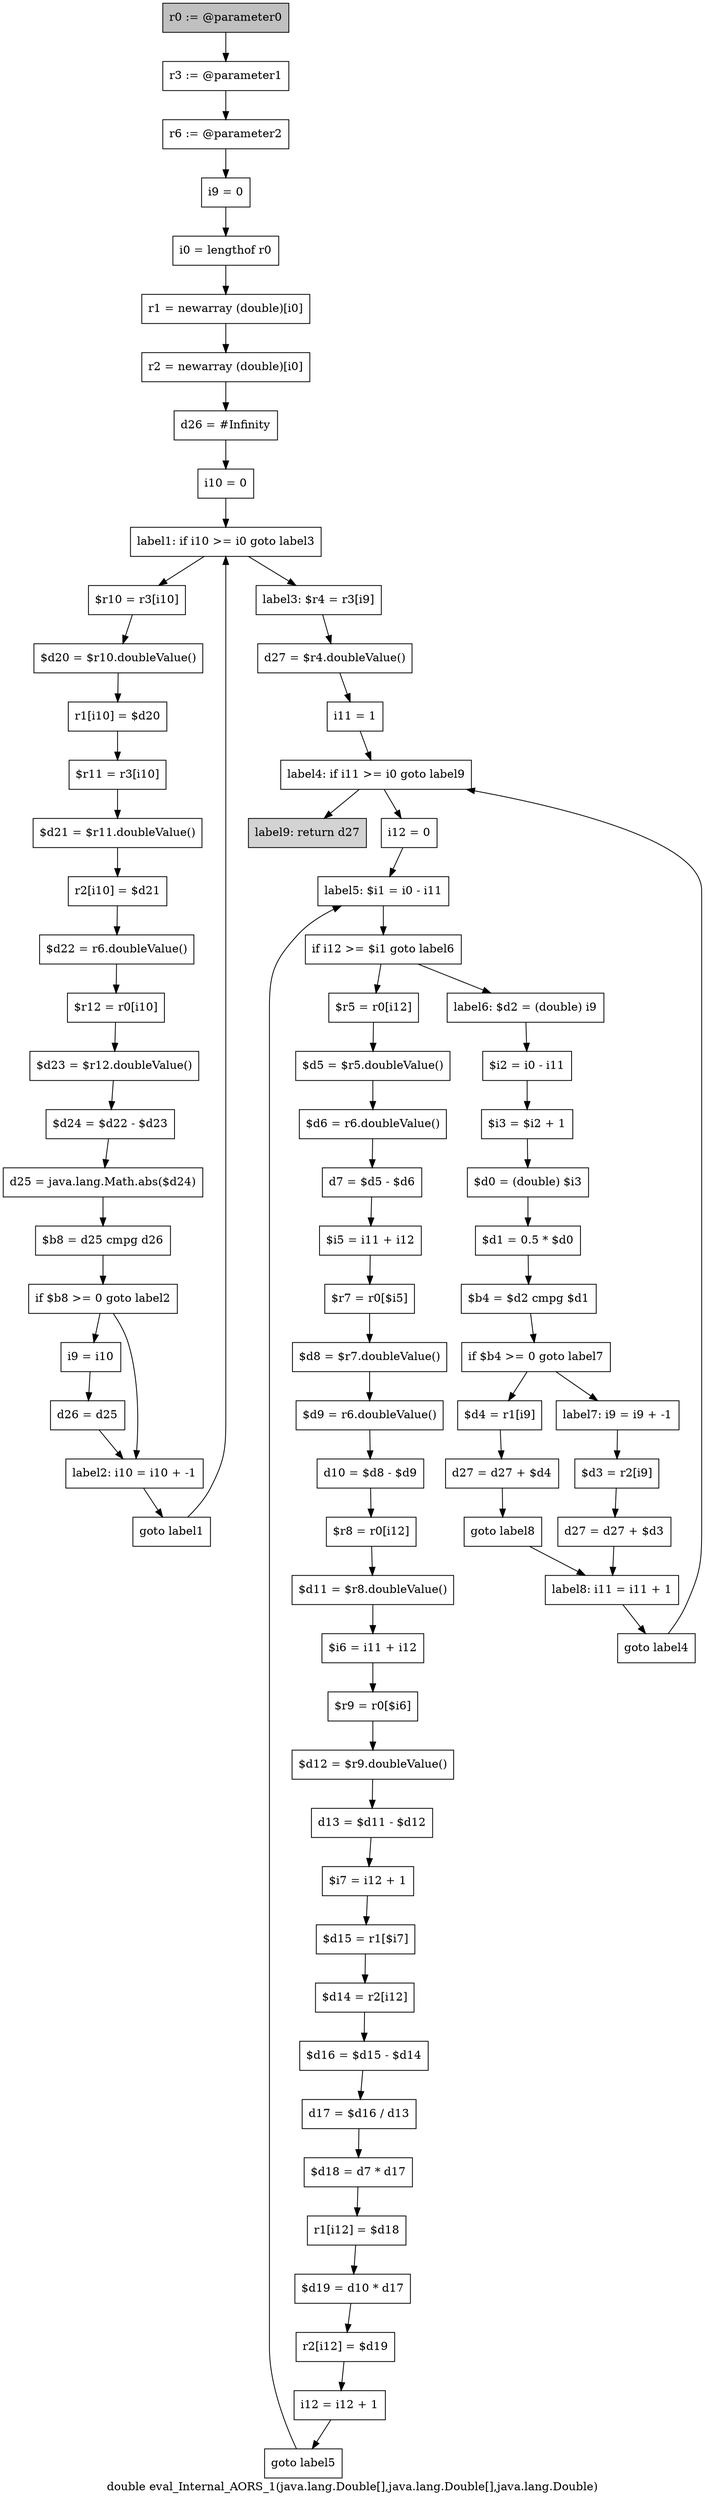 digraph "double eval_Internal_AORS_1(java.lang.Double[],java.lang.Double[],java.lang.Double)" {
    label="double eval_Internal_AORS_1(java.lang.Double[],java.lang.Double[],java.lang.Double)";
    node [shape=box];
    "0" [style=filled,fillcolor=gray,label="r0 := @parameter0",];
    "1" [label="r3 := @parameter1",];
    "0"->"1";
    "2" [label="r6 := @parameter2",];
    "1"->"2";
    "3" [label="i9 = 0",];
    "2"->"3";
    "4" [label="i0 = lengthof r0",];
    "3"->"4";
    "5" [label="r1 = newarray (double)[i0]",];
    "4"->"5";
    "6" [label="r2 = newarray (double)[i0]",];
    "5"->"6";
    "7" [label="d26 = #Infinity",];
    "6"->"7";
    "8" [label="i10 = 0",];
    "7"->"8";
    "9" [label="label1: if i10 >= i0 goto label3",];
    "8"->"9";
    "10" [label="$r10 = r3[i10]",];
    "9"->"10";
    "27" [label="label3: $r4 = r3[i9]",];
    "9"->"27";
    "11" [label="$d20 = $r10.doubleValue()",];
    "10"->"11";
    "12" [label="r1[i10] = $d20",];
    "11"->"12";
    "13" [label="$r11 = r3[i10]",];
    "12"->"13";
    "14" [label="$d21 = $r11.doubleValue()",];
    "13"->"14";
    "15" [label="r2[i10] = $d21",];
    "14"->"15";
    "16" [label="$d22 = r6.doubleValue()",];
    "15"->"16";
    "17" [label="$r12 = r0[i10]",];
    "16"->"17";
    "18" [label="$d23 = $r12.doubleValue()",];
    "17"->"18";
    "19" [label="$d24 = $d22 - $d23",];
    "18"->"19";
    "20" [label="d25 = java.lang.Math.abs($d24)",];
    "19"->"20";
    "21" [label="$b8 = d25 cmpg d26",];
    "20"->"21";
    "22" [label="if $b8 >= 0 goto label2",];
    "21"->"22";
    "23" [label="i9 = i10",];
    "22"->"23";
    "25" [label="label2: i10 = i10 + -1",];
    "22"->"25";
    "24" [label="d26 = d25",];
    "23"->"24";
    "24"->"25";
    "26" [label="goto label1",];
    "25"->"26";
    "26"->"9";
    "28" [label="d27 = $r4.doubleValue()",];
    "27"->"28";
    "29" [label="i11 = 1",];
    "28"->"29";
    "30" [label="label4: if i11 >= i0 goto label9",];
    "29"->"30";
    "31" [label="i12 = 0",];
    "30"->"31";
    "75" [style=filled,fillcolor=lightgray,label="label9: return d27",];
    "30"->"75";
    "32" [label="label5: $i1 = i0 - i11",];
    "31"->"32";
    "33" [label="if i12 >= $i1 goto label6",];
    "32"->"33";
    "34" [label="$r5 = r0[i12]",];
    "33"->"34";
    "60" [label="label6: $d2 = (double) i9",];
    "33"->"60";
    "35" [label="$d5 = $r5.doubleValue()",];
    "34"->"35";
    "36" [label="$d6 = r6.doubleValue()",];
    "35"->"36";
    "37" [label="d7 = $d5 - $d6",];
    "36"->"37";
    "38" [label="$i5 = i11 + i12",];
    "37"->"38";
    "39" [label="$r7 = r0[$i5]",];
    "38"->"39";
    "40" [label="$d8 = $r7.doubleValue()",];
    "39"->"40";
    "41" [label="$d9 = r6.doubleValue()",];
    "40"->"41";
    "42" [label="d10 = $d8 - $d9",];
    "41"->"42";
    "43" [label="$r8 = r0[i12]",];
    "42"->"43";
    "44" [label="$d11 = $r8.doubleValue()",];
    "43"->"44";
    "45" [label="$i6 = i11 + i12",];
    "44"->"45";
    "46" [label="$r9 = r0[$i6]",];
    "45"->"46";
    "47" [label="$d12 = $r9.doubleValue()",];
    "46"->"47";
    "48" [label="d13 = $d11 - $d12",];
    "47"->"48";
    "49" [label="$i7 = i12 + 1",];
    "48"->"49";
    "50" [label="$d15 = r1[$i7]",];
    "49"->"50";
    "51" [label="$d14 = r2[i12]",];
    "50"->"51";
    "52" [label="$d16 = $d15 - $d14",];
    "51"->"52";
    "53" [label="d17 = $d16 / d13",];
    "52"->"53";
    "54" [label="$d18 = d7 * d17",];
    "53"->"54";
    "55" [label="r1[i12] = $d18",];
    "54"->"55";
    "56" [label="$d19 = d10 * d17",];
    "55"->"56";
    "57" [label="r2[i12] = $d19",];
    "56"->"57";
    "58" [label="i12 = i12 + 1",];
    "57"->"58";
    "59" [label="goto label5",];
    "58"->"59";
    "59"->"32";
    "61" [label="$i2 = i0 - i11",];
    "60"->"61";
    "62" [label="$i3 = $i2 + 1",];
    "61"->"62";
    "63" [label="$d0 = (double) $i3",];
    "62"->"63";
    "64" [label="$d1 = 0.5 * $d0",];
    "63"->"64";
    "65" [label="$b4 = $d2 cmpg $d1",];
    "64"->"65";
    "66" [label="if $b4 >= 0 goto label7",];
    "65"->"66";
    "67" [label="$d4 = r1[i9]",];
    "66"->"67";
    "70" [label="label7: i9 = i9 + -1",];
    "66"->"70";
    "68" [label="d27 = d27 + $d4",];
    "67"->"68";
    "69" [label="goto label8",];
    "68"->"69";
    "73" [label="label8: i11 = i11 + 1",];
    "69"->"73";
    "71" [label="$d3 = r2[i9]",];
    "70"->"71";
    "72" [label="d27 = d27 + $d3",];
    "71"->"72";
    "72"->"73";
    "74" [label="goto label4",];
    "73"->"74";
    "74"->"30";
}
